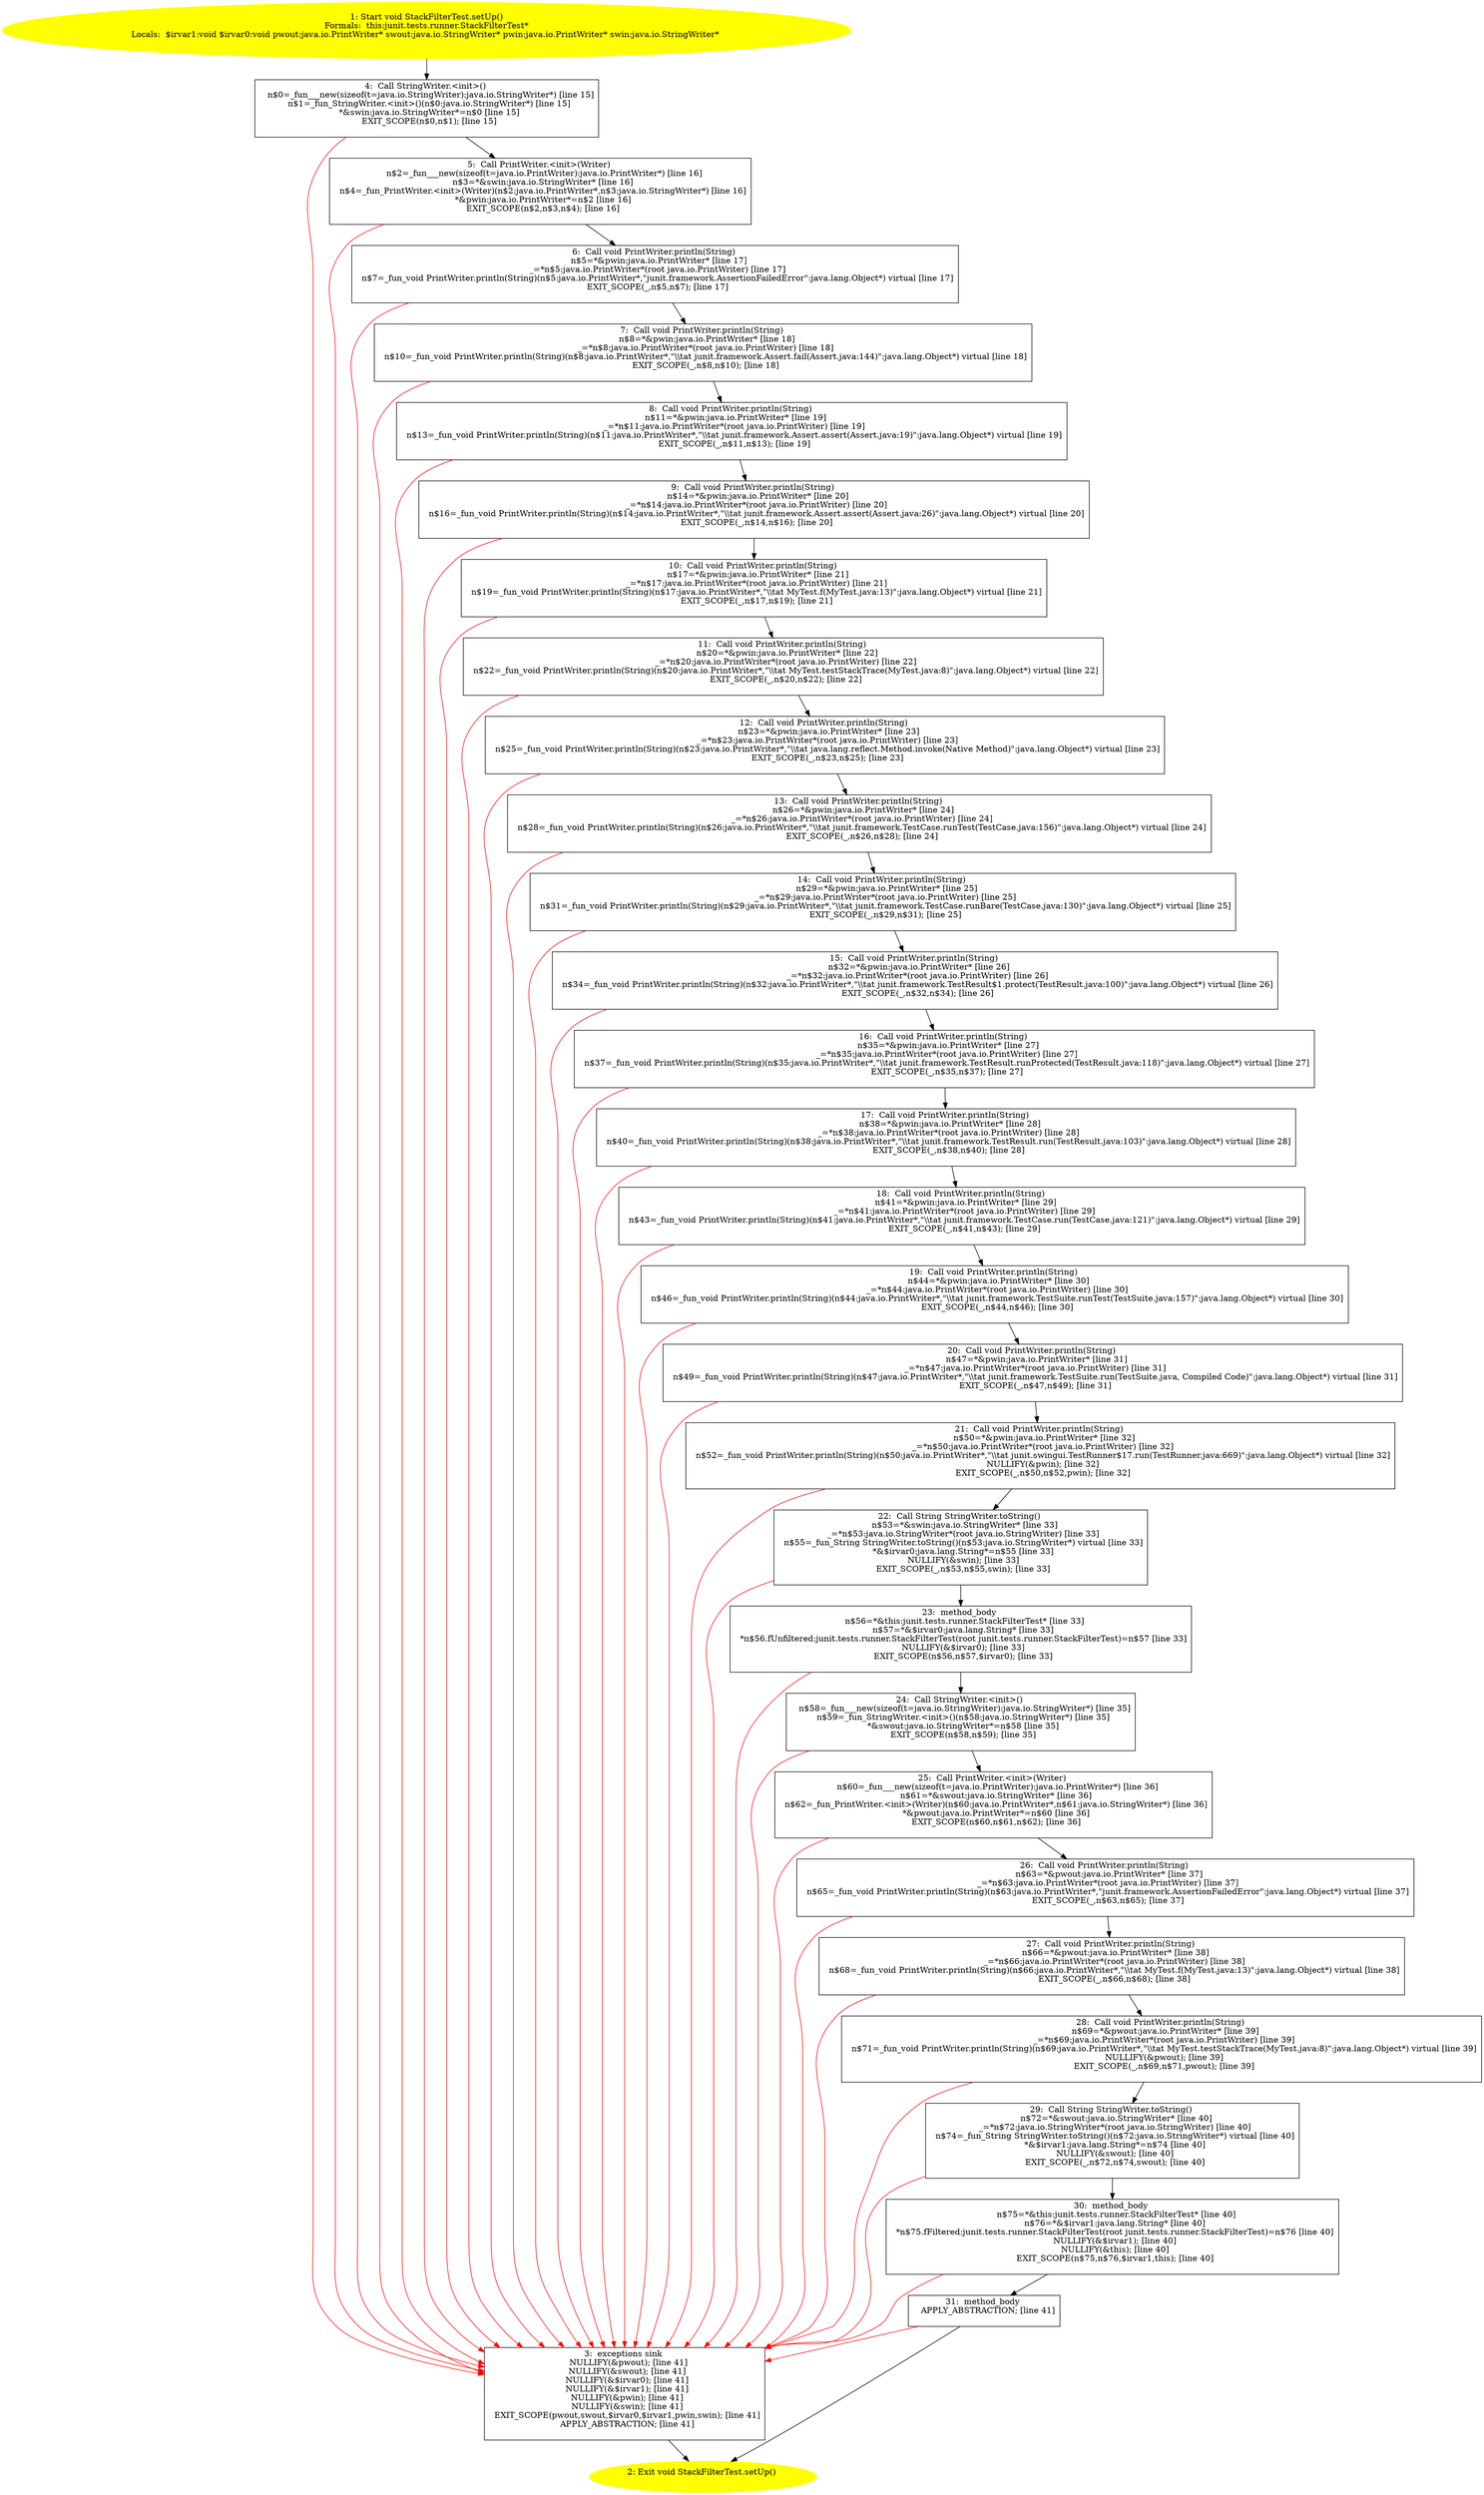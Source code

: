 /* @generated */
digraph cfg {
"junit.tests.runner.StackFilterTest.setUp():void.b39815ec30c041c6dc3257d4e4434ba0_1" [label="1: Start void StackFilterTest.setUp()\nFormals:  this:junit.tests.runner.StackFilterTest*\nLocals:  $irvar1:void $irvar0:void pwout:java.io.PrintWriter* swout:java.io.StringWriter* pwin:java.io.PrintWriter* swin:java.io.StringWriter* \n  " color=yellow style=filled]
	

	 "junit.tests.runner.StackFilterTest.setUp():void.b39815ec30c041c6dc3257d4e4434ba0_1" -> "junit.tests.runner.StackFilterTest.setUp():void.b39815ec30c041c6dc3257d4e4434ba0_4" ;
"junit.tests.runner.StackFilterTest.setUp():void.b39815ec30c041c6dc3257d4e4434ba0_2" [label="2: Exit void StackFilterTest.setUp() \n  " color=yellow style=filled]
	

"junit.tests.runner.StackFilterTest.setUp():void.b39815ec30c041c6dc3257d4e4434ba0_3" [label="3:  exceptions sink \n   NULLIFY(&pwout); [line 41]\n  NULLIFY(&swout); [line 41]\n  NULLIFY(&$irvar0); [line 41]\n  NULLIFY(&$irvar1); [line 41]\n  NULLIFY(&pwin); [line 41]\n  NULLIFY(&swin); [line 41]\n  EXIT_SCOPE(pwout,swout,$irvar0,$irvar1,pwin,swin); [line 41]\n  APPLY_ABSTRACTION; [line 41]\n " shape="box"]
	

	 "junit.tests.runner.StackFilterTest.setUp():void.b39815ec30c041c6dc3257d4e4434ba0_3" -> "junit.tests.runner.StackFilterTest.setUp():void.b39815ec30c041c6dc3257d4e4434ba0_2" ;
"junit.tests.runner.StackFilterTest.setUp():void.b39815ec30c041c6dc3257d4e4434ba0_4" [label="4:  Call StringWriter.<init>() \n   n$0=_fun___new(sizeof(t=java.io.StringWriter):java.io.StringWriter*) [line 15]\n  n$1=_fun_StringWriter.<init>()(n$0:java.io.StringWriter*) [line 15]\n  *&swin:java.io.StringWriter*=n$0 [line 15]\n  EXIT_SCOPE(n$0,n$1); [line 15]\n " shape="box"]
	

	 "junit.tests.runner.StackFilterTest.setUp():void.b39815ec30c041c6dc3257d4e4434ba0_4" -> "junit.tests.runner.StackFilterTest.setUp():void.b39815ec30c041c6dc3257d4e4434ba0_5" ;
	 "junit.tests.runner.StackFilterTest.setUp():void.b39815ec30c041c6dc3257d4e4434ba0_4" -> "junit.tests.runner.StackFilterTest.setUp():void.b39815ec30c041c6dc3257d4e4434ba0_3" [color="red" ];
"junit.tests.runner.StackFilterTest.setUp():void.b39815ec30c041c6dc3257d4e4434ba0_5" [label="5:  Call PrintWriter.<init>(Writer) \n   n$2=_fun___new(sizeof(t=java.io.PrintWriter):java.io.PrintWriter*) [line 16]\n  n$3=*&swin:java.io.StringWriter* [line 16]\n  n$4=_fun_PrintWriter.<init>(Writer)(n$2:java.io.PrintWriter*,n$3:java.io.StringWriter*) [line 16]\n  *&pwin:java.io.PrintWriter*=n$2 [line 16]\n  EXIT_SCOPE(n$2,n$3,n$4); [line 16]\n " shape="box"]
	

	 "junit.tests.runner.StackFilterTest.setUp():void.b39815ec30c041c6dc3257d4e4434ba0_5" -> "junit.tests.runner.StackFilterTest.setUp():void.b39815ec30c041c6dc3257d4e4434ba0_6" ;
	 "junit.tests.runner.StackFilterTest.setUp():void.b39815ec30c041c6dc3257d4e4434ba0_5" -> "junit.tests.runner.StackFilterTest.setUp():void.b39815ec30c041c6dc3257d4e4434ba0_3" [color="red" ];
"junit.tests.runner.StackFilterTest.setUp():void.b39815ec30c041c6dc3257d4e4434ba0_6" [label="6:  Call void PrintWriter.println(String) \n   n$5=*&pwin:java.io.PrintWriter* [line 17]\n  _=*n$5:java.io.PrintWriter*(root java.io.PrintWriter) [line 17]\n  n$7=_fun_void PrintWriter.println(String)(n$5:java.io.PrintWriter*,\"junit.framework.AssertionFailedError\":java.lang.Object*) virtual [line 17]\n  EXIT_SCOPE(_,n$5,n$7); [line 17]\n " shape="box"]
	

	 "junit.tests.runner.StackFilterTest.setUp():void.b39815ec30c041c6dc3257d4e4434ba0_6" -> "junit.tests.runner.StackFilterTest.setUp():void.b39815ec30c041c6dc3257d4e4434ba0_7" ;
	 "junit.tests.runner.StackFilterTest.setUp():void.b39815ec30c041c6dc3257d4e4434ba0_6" -> "junit.tests.runner.StackFilterTest.setUp():void.b39815ec30c041c6dc3257d4e4434ba0_3" [color="red" ];
"junit.tests.runner.StackFilterTest.setUp():void.b39815ec30c041c6dc3257d4e4434ba0_7" [label="7:  Call void PrintWriter.println(String) \n   n$8=*&pwin:java.io.PrintWriter* [line 18]\n  _=*n$8:java.io.PrintWriter*(root java.io.PrintWriter) [line 18]\n  n$10=_fun_void PrintWriter.println(String)(n$8:java.io.PrintWriter*,\"\\\\tat junit.framework.Assert.fail(Assert.java:144)\":java.lang.Object*) virtual [line 18]\n  EXIT_SCOPE(_,n$8,n$10); [line 18]\n " shape="box"]
	

	 "junit.tests.runner.StackFilterTest.setUp():void.b39815ec30c041c6dc3257d4e4434ba0_7" -> "junit.tests.runner.StackFilterTest.setUp():void.b39815ec30c041c6dc3257d4e4434ba0_8" ;
	 "junit.tests.runner.StackFilterTest.setUp():void.b39815ec30c041c6dc3257d4e4434ba0_7" -> "junit.tests.runner.StackFilterTest.setUp():void.b39815ec30c041c6dc3257d4e4434ba0_3" [color="red" ];
"junit.tests.runner.StackFilterTest.setUp():void.b39815ec30c041c6dc3257d4e4434ba0_8" [label="8:  Call void PrintWriter.println(String) \n   n$11=*&pwin:java.io.PrintWriter* [line 19]\n  _=*n$11:java.io.PrintWriter*(root java.io.PrintWriter) [line 19]\n  n$13=_fun_void PrintWriter.println(String)(n$11:java.io.PrintWriter*,\"\\\\tat junit.framework.Assert.assert(Assert.java:19)\":java.lang.Object*) virtual [line 19]\n  EXIT_SCOPE(_,n$11,n$13); [line 19]\n " shape="box"]
	

	 "junit.tests.runner.StackFilterTest.setUp():void.b39815ec30c041c6dc3257d4e4434ba0_8" -> "junit.tests.runner.StackFilterTest.setUp():void.b39815ec30c041c6dc3257d4e4434ba0_9" ;
	 "junit.tests.runner.StackFilterTest.setUp():void.b39815ec30c041c6dc3257d4e4434ba0_8" -> "junit.tests.runner.StackFilterTest.setUp():void.b39815ec30c041c6dc3257d4e4434ba0_3" [color="red" ];
"junit.tests.runner.StackFilterTest.setUp():void.b39815ec30c041c6dc3257d4e4434ba0_9" [label="9:  Call void PrintWriter.println(String) \n   n$14=*&pwin:java.io.PrintWriter* [line 20]\n  _=*n$14:java.io.PrintWriter*(root java.io.PrintWriter) [line 20]\n  n$16=_fun_void PrintWriter.println(String)(n$14:java.io.PrintWriter*,\"\\\\tat junit.framework.Assert.assert(Assert.java:26)\":java.lang.Object*) virtual [line 20]\n  EXIT_SCOPE(_,n$14,n$16); [line 20]\n " shape="box"]
	

	 "junit.tests.runner.StackFilterTest.setUp():void.b39815ec30c041c6dc3257d4e4434ba0_9" -> "junit.tests.runner.StackFilterTest.setUp():void.b39815ec30c041c6dc3257d4e4434ba0_10" ;
	 "junit.tests.runner.StackFilterTest.setUp():void.b39815ec30c041c6dc3257d4e4434ba0_9" -> "junit.tests.runner.StackFilterTest.setUp():void.b39815ec30c041c6dc3257d4e4434ba0_3" [color="red" ];
"junit.tests.runner.StackFilterTest.setUp():void.b39815ec30c041c6dc3257d4e4434ba0_10" [label="10:  Call void PrintWriter.println(String) \n   n$17=*&pwin:java.io.PrintWriter* [line 21]\n  _=*n$17:java.io.PrintWriter*(root java.io.PrintWriter) [line 21]\n  n$19=_fun_void PrintWriter.println(String)(n$17:java.io.PrintWriter*,\"\\\\tat MyTest.f(MyTest.java:13)\":java.lang.Object*) virtual [line 21]\n  EXIT_SCOPE(_,n$17,n$19); [line 21]\n " shape="box"]
	

	 "junit.tests.runner.StackFilterTest.setUp():void.b39815ec30c041c6dc3257d4e4434ba0_10" -> "junit.tests.runner.StackFilterTest.setUp():void.b39815ec30c041c6dc3257d4e4434ba0_11" ;
	 "junit.tests.runner.StackFilterTest.setUp():void.b39815ec30c041c6dc3257d4e4434ba0_10" -> "junit.tests.runner.StackFilterTest.setUp():void.b39815ec30c041c6dc3257d4e4434ba0_3" [color="red" ];
"junit.tests.runner.StackFilterTest.setUp():void.b39815ec30c041c6dc3257d4e4434ba0_11" [label="11:  Call void PrintWriter.println(String) \n   n$20=*&pwin:java.io.PrintWriter* [line 22]\n  _=*n$20:java.io.PrintWriter*(root java.io.PrintWriter) [line 22]\n  n$22=_fun_void PrintWriter.println(String)(n$20:java.io.PrintWriter*,\"\\\\tat MyTest.testStackTrace(MyTest.java:8)\":java.lang.Object*) virtual [line 22]\n  EXIT_SCOPE(_,n$20,n$22); [line 22]\n " shape="box"]
	

	 "junit.tests.runner.StackFilterTest.setUp():void.b39815ec30c041c6dc3257d4e4434ba0_11" -> "junit.tests.runner.StackFilterTest.setUp():void.b39815ec30c041c6dc3257d4e4434ba0_12" ;
	 "junit.tests.runner.StackFilterTest.setUp():void.b39815ec30c041c6dc3257d4e4434ba0_11" -> "junit.tests.runner.StackFilterTest.setUp():void.b39815ec30c041c6dc3257d4e4434ba0_3" [color="red" ];
"junit.tests.runner.StackFilterTest.setUp():void.b39815ec30c041c6dc3257d4e4434ba0_12" [label="12:  Call void PrintWriter.println(String) \n   n$23=*&pwin:java.io.PrintWriter* [line 23]\n  _=*n$23:java.io.PrintWriter*(root java.io.PrintWriter) [line 23]\n  n$25=_fun_void PrintWriter.println(String)(n$23:java.io.PrintWriter*,\"\\\\tat java.lang.reflect.Method.invoke(Native Method)\":java.lang.Object*) virtual [line 23]\n  EXIT_SCOPE(_,n$23,n$25); [line 23]\n " shape="box"]
	

	 "junit.tests.runner.StackFilterTest.setUp():void.b39815ec30c041c6dc3257d4e4434ba0_12" -> "junit.tests.runner.StackFilterTest.setUp():void.b39815ec30c041c6dc3257d4e4434ba0_13" ;
	 "junit.tests.runner.StackFilterTest.setUp():void.b39815ec30c041c6dc3257d4e4434ba0_12" -> "junit.tests.runner.StackFilterTest.setUp():void.b39815ec30c041c6dc3257d4e4434ba0_3" [color="red" ];
"junit.tests.runner.StackFilterTest.setUp():void.b39815ec30c041c6dc3257d4e4434ba0_13" [label="13:  Call void PrintWriter.println(String) \n   n$26=*&pwin:java.io.PrintWriter* [line 24]\n  _=*n$26:java.io.PrintWriter*(root java.io.PrintWriter) [line 24]\n  n$28=_fun_void PrintWriter.println(String)(n$26:java.io.PrintWriter*,\"\\\\tat junit.framework.TestCase.runTest(TestCase.java:156)\":java.lang.Object*) virtual [line 24]\n  EXIT_SCOPE(_,n$26,n$28); [line 24]\n " shape="box"]
	

	 "junit.tests.runner.StackFilterTest.setUp():void.b39815ec30c041c6dc3257d4e4434ba0_13" -> "junit.tests.runner.StackFilterTest.setUp():void.b39815ec30c041c6dc3257d4e4434ba0_14" ;
	 "junit.tests.runner.StackFilterTest.setUp():void.b39815ec30c041c6dc3257d4e4434ba0_13" -> "junit.tests.runner.StackFilterTest.setUp():void.b39815ec30c041c6dc3257d4e4434ba0_3" [color="red" ];
"junit.tests.runner.StackFilterTest.setUp():void.b39815ec30c041c6dc3257d4e4434ba0_14" [label="14:  Call void PrintWriter.println(String) \n   n$29=*&pwin:java.io.PrintWriter* [line 25]\n  _=*n$29:java.io.PrintWriter*(root java.io.PrintWriter) [line 25]\n  n$31=_fun_void PrintWriter.println(String)(n$29:java.io.PrintWriter*,\"\\\\tat junit.framework.TestCase.runBare(TestCase.java:130)\":java.lang.Object*) virtual [line 25]\n  EXIT_SCOPE(_,n$29,n$31); [line 25]\n " shape="box"]
	

	 "junit.tests.runner.StackFilterTest.setUp():void.b39815ec30c041c6dc3257d4e4434ba0_14" -> "junit.tests.runner.StackFilterTest.setUp():void.b39815ec30c041c6dc3257d4e4434ba0_15" ;
	 "junit.tests.runner.StackFilterTest.setUp():void.b39815ec30c041c6dc3257d4e4434ba0_14" -> "junit.tests.runner.StackFilterTest.setUp():void.b39815ec30c041c6dc3257d4e4434ba0_3" [color="red" ];
"junit.tests.runner.StackFilterTest.setUp():void.b39815ec30c041c6dc3257d4e4434ba0_15" [label="15:  Call void PrintWriter.println(String) \n   n$32=*&pwin:java.io.PrintWriter* [line 26]\n  _=*n$32:java.io.PrintWriter*(root java.io.PrintWriter) [line 26]\n  n$34=_fun_void PrintWriter.println(String)(n$32:java.io.PrintWriter*,\"\\\\tat junit.framework.TestResult$1.protect(TestResult.java:100)\":java.lang.Object*) virtual [line 26]\n  EXIT_SCOPE(_,n$32,n$34); [line 26]\n " shape="box"]
	

	 "junit.tests.runner.StackFilterTest.setUp():void.b39815ec30c041c6dc3257d4e4434ba0_15" -> "junit.tests.runner.StackFilterTest.setUp():void.b39815ec30c041c6dc3257d4e4434ba0_16" ;
	 "junit.tests.runner.StackFilterTest.setUp():void.b39815ec30c041c6dc3257d4e4434ba0_15" -> "junit.tests.runner.StackFilterTest.setUp():void.b39815ec30c041c6dc3257d4e4434ba0_3" [color="red" ];
"junit.tests.runner.StackFilterTest.setUp():void.b39815ec30c041c6dc3257d4e4434ba0_16" [label="16:  Call void PrintWriter.println(String) \n   n$35=*&pwin:java.io.PrintWriter* [line 27]\n  _=*n$35:java.io.PrintWriter*(root java.io.PrintWriter) [line 27]\n  n$37=_fun_void PrintWriter.println(String)(n$35:java.io.PrintWriter*,\"\\\\tat junit.framework.TestResult.runProtected(TestResult.java:118)\":java.lang.Object*) virtual [line 27]\n  EXIT_SCOPE(_,n$35,n$37); [line 27]\n " shape="box"]
	

	 "junit.tests.runner.StackFilterTest.setUp():void.b39815ec30c041c6dc3257d4e4434ba0_16" -> "junit.tests.runner.StackFilterTest.setUp():void.b39815ec30c041c6dc3257d4e4434ba0_17" ;
	 "junit.tests.runner.StackFilterTest.setUp():void.b39815ec30c041c6dc3257d4e4434ba0_16" -> "junit.tests.runner.StackFilterTest.setUp():void.b39815ec30c041c6dc3257d4e4434ba0_3" [color="red" ];
"junit.tests.runner.StackFilterTest.setUp():void.b39815ec30c041c6dc3257d4e4434ba0_17" [label="17:  Call void PrintWriter.println(String) \n   n$38=*&pwin:java.io.PrintWriter* [line 28]\n  _=*n$38:java.io.PrintWriter*(root java.io.PrintWriter) [line 28]\n  n$40=_fun_void PrintWriter.println(String)(n$38:java.io.PrintWriter*,\"\\\\tat junit.framework.TestResult.run(TestResult.java:103)\":java.lang.Object*) virtual [line 28]\n  EXIT_SCOPE(_,n$38,n$40); [line 28]\n " shape="box"]
	

	 "junit.tests.runner.StackFilterTest.setUp():void.b39815ec30c041c6dc3257d4e4434ba0_17" -> "junit.tests.runner.StackFilterTest.setUp():void.b39815ec30c041c6dc3257d4e4434ba0_18" ;
	 "junit.tests.runner.StackFilterTest.setUp():void.b39815ec30c041c6dc3257d4e4434ba0_17" -> "junit.tests.runner.StackFilterTest.setUp():void.b39815ec30c041c6dc3257d4e4434ba0_3" [color="red" ];
"junit.tests.runner.StackFilterTest.setUp():void.b39815ec30c041c6dc3257d4e4434ba0_18" [label="18:  Call void PrintWriter.println(String) \n   n$41=*&pwin:java.io.PrintWriter* [line 29]\n  _=*n$41:java.io.PrintWriter*(root java.io.PrintWriter) [line 29]\n  n$43=_fun_void PrintWriter.println(String)(n$41:java.io.PrintWriter*,\"\\\\tat junit.framework.TestCase.run(TestCase.java:121)\":java.lang.Object*) virtual [line 29]\n  EXIT_SCOPE(_,n$41,n$43); [line 29]\n " shape="box"]
	

	 "junit.tests.runner.StackFilterTest.setUp():void.b39815ec30c041c6dc3257d4e4434ba0_18" -> "junit.tests.runner.StackFilterTest.setUp():void.b39815ec30c041c6dc3257d4e4434ba0_19" ;
	 "junit.tests.runner.StackFilterTest.setUp():void.b39815ec30c041c6dc3257d4e4434ba0_18" -> "junit.tests.runner.StackFilterTest.setUp():void.b39815ec30c041c6dc3257d4e4434ba0_3" [color="red" ];
"junit.tests.runner.StackFilterTest.setUp():void.b39815ec30c041c6dc3257d4e4434ba0_19" [label="19:  Call void PrintWriter.println(String) \n   n$44=*&pwin:java.io.PrintWriter* [line 30]\n  _=*n$44:java.io.PrintWriter*(root java.io.PrintWriter) [line 30]\n  n$46=_fun_void PrintWriter.println(String)(n$44:java.io.PrintWriter*,\"\\\\tat junit.framework.TestSuite.runTest(TestSuite.java:157)\":java.lang.Object*) virtual [line 30]\n  EXIT_SCOPE(_,n$44,n$46); [line 30]\n " shape="box"]
	

	 "junit.tests.runner.StackFilterTest.setUp():void.b39815ec30c041c6dc3257d4e4434ba0_19" -> "junit.tests.runner.StackFilterTest.setUp():void.b39815ec30c041c6dc3257d4e4434ba0_20" ;
	 "junit.tests.runner.StackFilterTest.setUp():void.b39815ec30c041c6dc3257d4e4434ba0_19" -> "junit.tests.runner.StackFilterTest.setUp():void.b39815ec30c041c6dc3257d4e4434ba0_3" [color="red" ];
"junit.tests.runner.StackFilterTest.setUp():void.b39815ec30c041c6dc3257d4e4434ba0_20" [label="20:  Call void PrintWriter.println(String) \n   n$47=*&pwin:java.io.PrintWriter* [line 31]\n  _=*n$47:java.io.PrintWriter*(root java.io.PrintWriter) [line 31]\n  n$49=_fun_void PrintWriter.println(String)(n$47:java.io.PrintWriter*,\"\\\\tat junit.framework.TestSuite.run(TestSuite.java, Compiled Code)\":java.lang.Object*) virtual [line 31]\n  EXIT_SCOPE(_,n$47,n$49); [line 31]\n " shape="box"]
	

	 "junit.tests.runner.StackFilterTest.setUp():void.b39815ec30c041c6dc3257d4e4434ba0_20" -> "junit.tests.runner.StackFilterTest.setUp():void.b39815ec30c041c6dc3257d4e4434ba0_21" ;
	 "junit.tests.runner.StackFilterTest.setUp():void.b39815ec30c041c6dc3257d4e4434ba0_20" -> "junit.tests.runner.StackFilterTest.setUp():void.b39815ec30c041c6dc3257d4e4434ba0_3" [color="red" ];
"junit.tests.runner.StackFilterTest.setUp():void.b39815ec30c041c6dc3257d4e4434ba0_21" [label="21:  Call void PrintWriter.println(String) \n   n$50=*&pwin:java.io.PrintWriter* [line 32]\n  _=*n$50:java.io.PrintWriter*(root java.io.PrintWriter) [line 32]\n  n$52=_fun_void PrintWriter.println(String)(n$50:java.io.PrintWriter*,\"\\\\tat junit.swingui.TestRunner$17.run(TestRunner.java:669)\":java.lang.Object*) virtual [line 32]\n  NULLIFY(&pwin); [line 32]\n  EXIT_SCOPE(_,n$50,n$52,pwin); [line 32]\n " shape="box"]
	

	 "junit.tests.runner.StackFilterTest.setUp():void.b39815ec30c041c6dc3257d4e4434ba0_21" -> "junit.tests.runner.StackFilterTest.setUp():void.b39815ec30c041c6dc3257d4e4434ba0_22" ;
	 "junit.tests.runner.StackFilterTest.setUp():void.b39815ec30c041c6dc3257d4e4434ba0_21" -> "junit.tests.runner.StackFilterTest.setUp():void.b39815ec30c041c6dc3257d4e4434ba0_3" [color="red" ];
"junit.tests.runner.StackFilterTest.setUp():void.b39815ec30c041c6dc3257d4e4434ba0_22" [label="22:  Call String StringWriter.toString() \n   n$53=*&swin:java.io.StringWriter* [line 33]\n  _=*n$53:java.io.StringWriter*(root java.io.StringWriter) [line 33]\n  n$55=_fun_String StringWriter.toString()(n$53:java.io.StringWriter*) virtual [line 33]\n  *&$irvar0:java.lang.String*=n$55 [line 33]\n  NULLIFY(&swin); [line 33]\n  EXIT_SCOPE(_,n$53,n$55,swin); [line 33]\n " shape="box"]
	

	 "junit.tests.runner.StackFilterTest.setUp():void.b39815ec30c041c6dc3257d4e4434ba0_22" -> "junit.tests.runner.StackFilterTest.setUp():void.b39815ec30c041c6dc3257d4e4434ba0_23" ;
	 "junit.tests.runner.StackFilterTest.setUp():void.b39815ec30c041c6dc3257d4e4434ba0_22" -> "junit.tests.runner.StackFilterTest.setUp():void.b39815ec30c041c6dc3257d4e4434ba0_3" [color="red" ];
"junit.tests.runner.StackFilterTest.setUp():void.b39815ec30c041c6dc3257d4e4434ba0_23" [label="23:  method_body \n   n$56=*&this:junit.tests.runner.StackFilterTest* [line 33]\n  n$57=*&$irvar0:java.lang.String* [line 33]\n  *n$56.fUnfiltered:junit.tests.runner.StackFilterTest(root junit.tests.runner.StackFilterTest)=n$57 [line 33]\n  NULLIFY(&$irvar0); [line 33]\n  EXIT_SCOPE(n$56,n$57,$irvar0); [line 33]\n " shape="box"]
	

	 "junit.tests.runner.StackFilterTest.setUp():void.b39815ec30c041c6dc3257d4e4434ba0_23" -> "junit.tests.runner.StackFilterTest.setUp():void.b39815ec30c041c6dc3257d4e4434ba0_24" ;
	 "junit.tests.runner.StackFilterTest.setUp():void.b39815ec30c041c6dc3257d4e4434ba0_23" -> "junit.tests.runner.StackFilterTest.setUp():void.b39815ec30c041c6dc3257d4e4434ba0_3" [color="red" ];
"junit.tests.runner.StackFilterTest.setUp():void.b39815ec30c041c6dc3257d4e4434ba0_24" [label="24:  Call StringWriter.<init>() \n   n$58=_fun___new(sizeof(t=java.io.StringWriter):java.io.StringWriter*) [line 35]\n  n$59=_fun_StringWriter.<init>()(n$58:java.io.StringWriter*) [line 35]\n  *&swout:java.io.StringWriter*=n$58 [line 35]\n  EXIT_SCOPE(n$58,n$59); [line 35]\n " shape="box"]
	

	 "junit.tests.runner.StackFilterTest.setUp():void.b39815ec30c041c6dc3257d4e4434ba0_24" -> "junit.tests.runner.StackFilterTest.setUp():void.b39815ec30c041c6dc3257d4e4434ba0_25" ;
	 "junit.tests.runner.StackFilterTest.setUp():void.b39815ec30c041c6dc3257d4e4434ba0_24" -> "junit.tests.runner.StackFilterTest.setUp():void.b39815ec30c041c6dc3257d4e4434ba0_3" [color="red" ];
"junit.tests.runner.StackFilterTest.setUp():void.b39815ec30c041c6dc3257d4e4434ba0_25" [label="25:  Call PrintWriter.<init>(Writer) \n   n$60=_fun___new(sizeof(t=java.io.PrintWriter):java.io.PrintWriter*) [line 36]\n  n$61=*&swout:java.io.StringWriter* [line 36]\n  n$62=_fun_PrintWriter.<init>(Writer)(n$60:java.io.PrintWriter*,n$61:java.io.StringWriter*) [line 36]\n  *&pwout:java.io.PrintWriter*=n$60 [line 36]\n  EXIT_SCOPE(n$60,n$61,n$62); [line 36]\n " shape="box"]
	

	 "junit.tests.runner.StackFilterTest.setUp():void.b39815ec30c041c6dc3257d4e4434ba0_25" -> "junit.tests.runner.StackFilterTest.setUp():void.b39815ec30c041c6dc3257d4e4434ba0_26" ;
	 "junit.tests.runner.StackFilterTest.setUp():void.b39815ec30c041c6dc3257d4e4434ba0_25" -> "junit.tests.runner.StackFilterTest.setUp():void.b39815ec30c041c6dc3257d4e4434ba0_3" [color="red" ];
"junit.tests.runner.StackFilterTest.setUp():void.b39815ec30c041c6dc3257d4e4434ba0_26" [label="26:  Call void PrintWriter.println(String) \n   n$63=*&pwout:java.io.PrintWriter* [line 37]\n  _=*n$63:java.io.PrintWriter*(root java.io.PrintWriter) [line 37]\n  n$65=_fun_void PrintWriter.println(String)(n$63:java.io.PrintWriter*,\"junit.framework.AssertionFailedError\":java.lang.Object*) virtual [line 37]\n  EXIT_SCOPE(_,n$63,n$65); [line 37]\n " shape="box"]
	

	 "junit.tests.runner.StackFilterTest.setUp():void.b39815ec30c041c6dc3257d4e4434ba0_26" -> "junit.tests.runner.StackFilterTest.setUp():void.b39815ec30c041c6dc3257d4e4434ba0_27" ;
	 "junit.tests.runner.StackFilterTest.setUp():void.b39815ec30c041c6dc3257d4e4434ba0_26" -> "junit.tests.runner.StackFilterTest.setUp():void.b39815ec30c041c6dc3257d4e4434ba0_3" [color="red" ];
"junit.tests.runner.StackFilterTest.setUp():void.b39815ec30c041c6dc3257d4e4434ba0_27" [label="27:  Call void PrintWriter.println(String) \n   n$66=*&pwout:java.io.PrintWriter* [line 38]\n  _=*n$66:java.io.PrintWriter*(root java.io.PrintWriter) [line 38]\n  n$68=_fun_void PrintWriter.println(String)(n$66:java.io.PrintWriter*,\"\\\\tat MyTest.f(MyTest.java:13)\":java.lang.Object*) virtual [line 38]\n  EXIT_SCOPE(_,n$66,n$68); [line 38]\n " shape="box"]
	

	 "junit.tests.runner.StackFilterTest.setUp():void.b39815ec30c041c6dc3257d4e4434ba0_27" -> "junit.tests.runner.StackFilterTest.setUp():void.b39815ec30c041c6dc3257d4e4434ba0_28" ;
	 "junit.tests.runner.StackFilterTest.setUp():void.b39815ec30c041c6dc3257d4e4434ba0_27" -> "junit.tests.runner.StackFilterTest.setUp():void.b39815ec30c041c6dc3257d4e4434ba0_3" [color="red" ];
"junit.tests.runner.StackFilterTest.setUp():void.b39815ec30c041c6dc3257d4e4434ba0_28" [label="28:  Call void PrintWriter.println(String) \n   n$69=*&pwout:java.io.PrintWriter* [line 39]\n  _=*n$69:java.io.PrintWriter*(root java.io.PrintWriter) [line 39]\n  n$71=_fun_void PrintWriter.println(String)(n$69:java.io.PrintWriter*,\"\\\\tat MyTest.testStackTrace(MyTest.java:8)\":java.lang.Object*) virtual [line 39]\n  NULLIFY(&pwout); [line 39]\n  EXIT_SCOPE(_,n$69,n$71,pwout); [line 39]\n " shape="box"]
	

	 "junit.tests.runner.StackFilterTest.setUp():void.b39815ec30c041c6dc3257d4e4434ba0_28" -> "junit.tests.runner.StackFilterTest.setUp():void.b39815ec30c041c6dc3257d4e4434ba0_29" ;
	 "junit.tests.runner.StackFilterTest.setUp():void.b39815ec30c041c6dc3257d4e4434ba0_28" -> "junit.tests.runner.StackFilterTest.setUp():void.b39815ec30c041c6dc3257d4e4434ba0_3" [color="red" ];
"junit.tests.runner.StackFilterTest.setUp():void.b39815ec30c041c6dc3257d4e4434ba0_29" [label="29:  Call String StringWriter.toString() \n   n$72=*&swout:java.io.StringWriter* [line 40]\n  _=*n$72:java.io.StringWriter*(root java.io.StringWriter) [line 40]\n  n$74=_fun_String StringWriter.toString()(n$72:java.io.StringWriter*) virtual [line 40]\n  *&$irvar1:java.lang.String*=n$74 [line 40]\n  NULLIFY(&swout); [line 40]\n  EXIT_SCOPE(_,n$72,n$74,swout); [line 40]\n " shape="box"]
	

	 "junit.tests.runner.StackFilterTest.setUp():void.b39815ec30c041c6dc3257d4e4434ba0_29" -> "junit.tests.runner.StackFilterTest.setUp():void.b39815ec30c041c6dc3257d4e4434ba0_30" ;
	 "junit.tests.runner.StackFilterTest.setUp():void.b39815ec30c041c6dc3257d4e4434ba0_29" -> "junit.tests.runner.StackFilterTest.setUp():void.b39815ec30c041c6dc3257d4e4434ba0_3" [color="red" ];
"junit.tests.runner.StackFilterTest.setUp():void.b39815ec30c041c6dc3257d4e4434ba0_30" [label="30:  method_body \n   n$75=*&this:junit.tests.runner.StackFilterTest* [line 40]\n  n$76=*&$irvar1:java.lang.String* [line 40]\n  *n$75.fFiltered:junit.tests.runner.StackFilterTest(root junit.tests.runner.StackFilterTest)=n$76 [line 40]\n  NULLIFY(&$irvar1); [line 40]\n  NULLIFY(&this); [line 40]\n  EXIT_SCOPE(n$75,n$76,$irvar1,this); [line 40]\n " shape="box"]
	

	 "junit.tests.runner.StackFilterTest.setUp():void.b39815ec30c041c6dc3257d4e4434ba0_30" -> "junit.tests.runner.StackFilterTest.setUp():void.b39815ec30c041c6dc3257d4e4434ba0_31" ;
	 "junit.tests.runner.StackFilterTest.setUp():void.b39815ec30c041c6dc3257d4e4434ba0_30" -> "junit.tests.runner.StackFilterTest.setUp():void.b39815ec30c041c6dc3257d4e4434ba0_3" [color="red" ];
"junit.tests.runner.StackFilterTest.setUp():void.b39815ec30c041c6dc3257d4e4434ba0_31" [label="31:  method_body \n   APPLY_ABSTRACTION; [line 41]\n " shape="box"]
	

	 "junit.tests.runner.StackFilterTest.setUp():void.b39815ec30c041c6dc3257d4e4434ba0_31" -> "junit.tests.runner.StackFilterTest.setUp():void.b39815ec30c041c6dc3257d4e4434ba0_2" ;
	 "junit.tests.runner.StackFilterTest.setUp():void.b39815ec30c041c6dc3257d4e4434ba0_31" -> "junit.tests.runner.StackFilterTest.setUp():void.b39815ec30c041c6dc3257d4e4434ba0_3" [color="red" ];
}

